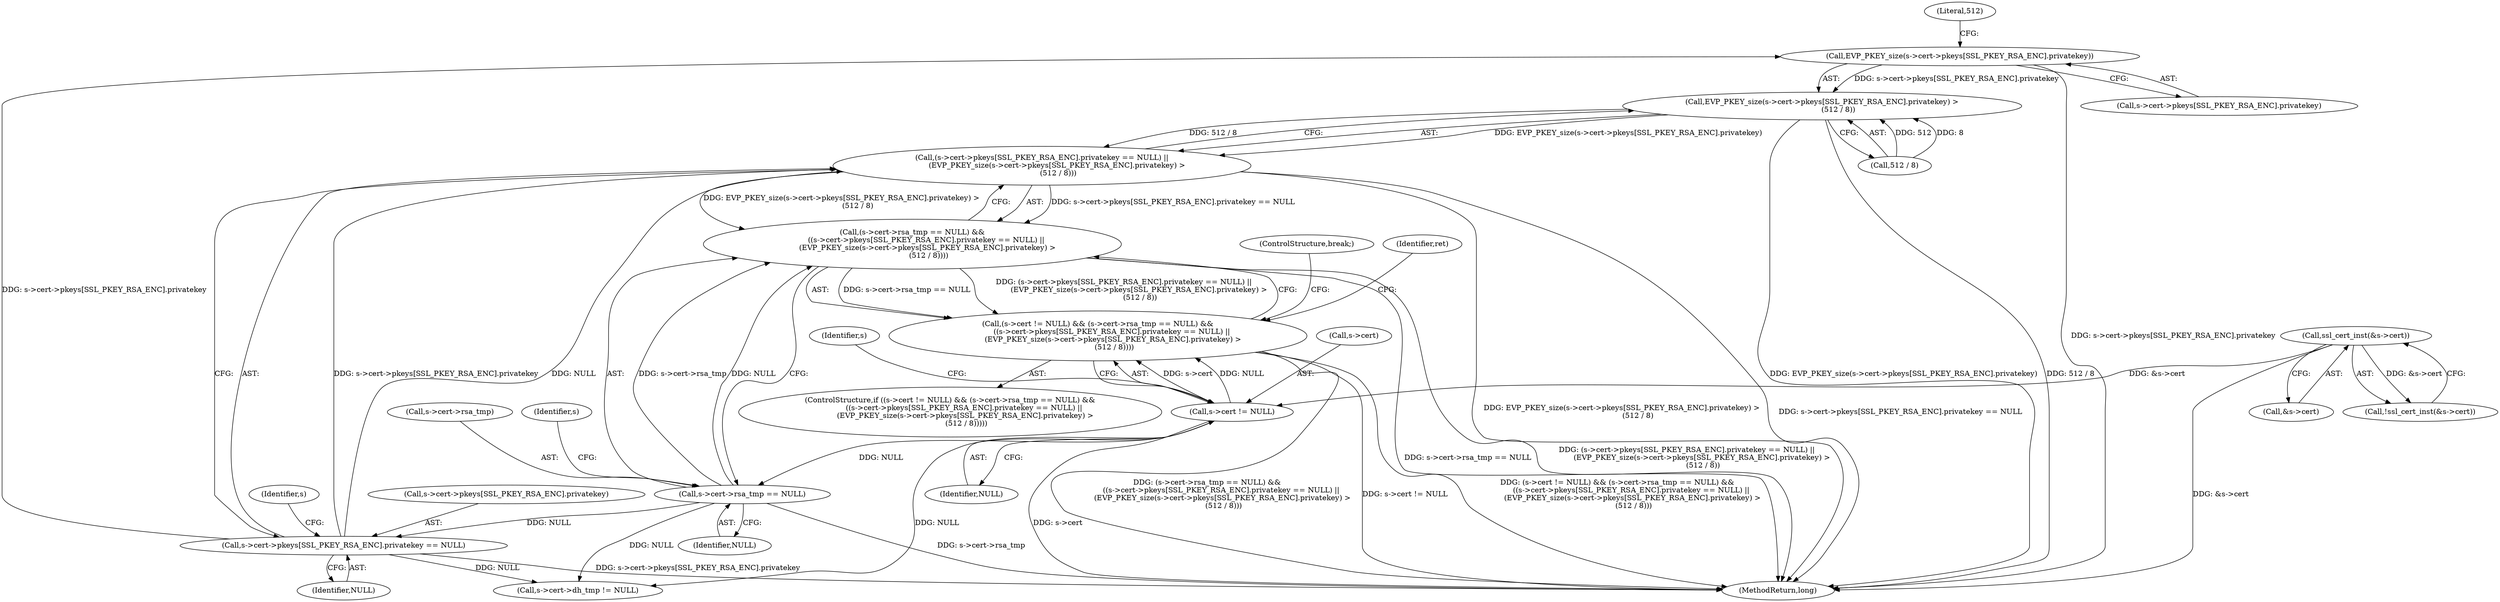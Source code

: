 digraph "0_openssl_c5b831f21d0d29d1e517d139d9d101763f60c9a2@pointer" {
"1000210" [label="(Call,EVP_PKEY_size(s->cert->pkeys[SSL_PKEY_RSA_ENC].privatekey))"];
"1000198" [label="(Call,s->cert->pkeys[SSL_PKEY_RSA_ENC].privatekey == NULL)"];
"1000190" [label="(Call,s->cert->rsa_tmp == NULL)"];
"1000184" [label="(Call,s->cert != NULL)"];
"1000113" [label="(Call,ssl_cert_inst(&s->cert))"];
"1000209" [label="(Call,EVP_PKEY_size(s->cert->pkeys[SSL_PKEY_RSA_ENC].privatekey) >\n              (512 / 8))"];
"1000197" [label="(Call,(s->cert->pkeys[SSL_PKEY_RSA_ENC].privatekey == NULL) ||\n             (EVP_PKEY_size(s->cert->pkeys[SSL_PKEY_RSA_ENC].privatekey) >\n              (512 / 8)))"];
"1000189" [label="(Call,(s->cert->rsa_tmp == NULL) &&\n            ((s->cert->pkeys[SSL_PKEY_RSA_ENC].privatekey == NULL) ||\n             (EVP_PKEY_size(s->cert->pkeys[SSL_PKEY_RSA_ENC].privatekey) >\n              (512 / 8))))"];
"1000183" [label="(Call,(s->cert != NULL) && (s->cert->rsa_tmp == NULL) &&\n            ((s->cert->pkeys[SSL_PKEY_RSA_ENC].privatekey == NULL) ||\n             (EVP_PKEY_size(s->cert->pkeys[SSL_PKEY_RSA_ENC].privatekey) >\n              (512 / 8))))"];
"1000226" [label="(ControlStructure,break;)"];
"1000208" [label="(Identifier,NULL)"];
"1000184" [label="(Call,s->cert != NULL)"];
"1000191" [label="(Call,s->cert->rsa_tmp)"];
"1000210" [label="(Call,EVP_PKEY_size(s->cert->pkeys[SSL_PKEY_RSA_ENC].privatekey))"];
"1000183" [label="(Call,(s->cert != NULL) && (s->cert->rsa_tmp == NULL) &&\n            ((s->cert->pkeys[SSL_PKEY_RSA_ENC].privatekey == NULL) ||\n             (EVP_PKEY_size(s->cert->pkeys[SSL_PKEY_RSA_ENC].privatekey) >\n              (512 / 8))))"];
"1000190" [label="(Call,s->cert->rsa_tmp == NULL)"];
"1000221" [label="(Literal,512)"];
"1000215" [label="(Identifier,s)"];
"1000112" [label="(Call,!ssl_cert_inst(&s->cert))"];
"1000203" [label="(Identifier,s)"];
"1000114" [label="(Call,&s->cert)"];
"1000193" [label="(Identifier,s)"];
"1000372" [label="(MethodReturn,long)"];
"1000185" [label="(Call,s->cert)"];
"1000349" [label="(Call,s->cert->dh_tmp != NULL)"];
"1000197" [label="(Call,(s->cert->pkeys[SSL_PKEY_RSA_ENC].privatekey == NULL) ||\n             (EVP_PKEY_size(s->cert->pkeys[SSL_PKEY_RSA_ENC].privatekey) >\n              (512 / 8)))"];
"1000209" [label="(Call,EVP_PKEY_size(s->cert->pkeys[SSL_PKEY_RSA_ENC].privatekey) >\n              (512 / 8))"];
"1000189" [label="(Call,(s->cert->rsa_tmp == NULL) &&\n            ((s->cert->pkeys[SSL_PKEY_RSA_ENC].privatekey == NULL) ||\n             (EVP_PKEY_size(s->cert->pkeys[SSL_PKEY_RSA_ENC].privatekey) >\n              (512 / 8))))"];
"1000220" [label="(Call,512 / 8)"];
"1000182" [label="(ControlStructure,if ((s->cert != NULL) && (s->cert->rsa_tmp == NULL) &&\n            ((s->cert->pkeys[SSL_PKEY_RSA_ENC].privatekey == NULL) ||\n             (EVP_PKEY_size(s->cert->pkeys[SSL_PKEY_RSA_ENC].privatekey) >\n              (512 / 8)))))"];
"1000198" [label="(Call,s->cert->pkeys[SSL_PKEY_RSA_ENC].privatekey == NULL)"];
"1000113" [label="(Call,ssl_cert_inst(&s->cert))"];
"1000199" [label="(Call,s->cert->pkeys[SSL_PKEY_RSA_ENC].privatekey)"];
"1000196" [label="(Identifier,NULL)"];
"1000188" [label="(Identifier,NULL)"];
"1000224" [label="(Identifier,ret)"];
"1000211" [label="(Call,s->cert->pkeys[SSL_PKEY_RSA_ENC].privatekey)"];
"1000210" -> "1000209"  [label="AST: "];
"1000210" -> "1000211"  [label="CFG: "];
"1000211" -> "1000210"  [label="AST: "];
"1000221" -> "1000210"  [label="CFG: "];
"1000210" -> "1000372"  [label="DDG: s->cert->pkeys[SSL_PKEY_RSA_ENC].privatekey"];
"1000210" -> "1000209"  [label="DDG: s->cert->pkeys[SSL_PKEY_RSA_ENC].privatekey"];
"1000198" -> "1000210"  [label="DDG: s->cert->pkeys[SSL_PKEY_RSA_ENC].privatekey"];
"1000198" -> "1000197"  [label="AST: "];
"1000198" -> "1000208"  [label="CFG: "];
"1000199" -> "1000198"  [label="AST: "];
"1000208" -> "1000198"  [label="AST: "];
"1000215" -> "1000198"  [label="CFG: "];
"1000197" -> "1000198"  [label="CFG: "];
"1000198" -> "1000372"  [label="DDG: s->cert->pkeys[SSL_PKEY_RSA_ENC].privatekey"];
"1000198" -> "1000197"  [label="DDG: s->cert->pkeys[SSL_PKEY_RSA_ENC].privatekey"];
"1000198" -> "1000197"  [label="DDG: NULL"];
"1000190" -> "1000198"  [label="DDG: NULL"];
"1000198" -> "1000349"  [label="DDG: NULL"];
"1000190" -> "1000189"  [label="AST: "];
"1000190" -> "1000196"  [label="CFG: "];
"1000191" -> "1000190"  [label="AST: "];
"1000196" -> "1000190"  [label="AST: "];
"1000203" -> "1000190"  [label="CFG: "];
"1000189" -> "1000190"  [label="CFG: "];
"1000190" -> "1000372"  [label="DDG: s->cert->rsa_tmp"];
"1000190" -> "1000189"  [label="DDG: s->cert->rsa_tmp"];
"1000190" -> "1000189"  [label="DDG: NULL"];
"1000184" -> "1000190"  [label="DDG: NULL"];
"1000190" -> "1000349"  [label="DDG: NULL"];
"1000184" -> "1000183"  [label="AST: "];
"1000184" -> "1000188"  [label="CFG: "];
"1000185" -> "1000184"  [label="AST: "];
"1000188" -> "1000184"  [label="AST: "];
"1000193" -> "1000184"  [label="CFG: "];
"1000183" -> "1000184"  [label="CFG: "];
"1000184" -> "1000372"  [label="DDG: s->cert"];
"1000184" -> "1000183"  [label="DDG: s->cert"];
"1000184" -> "1000183"  [label="DDG: NULL"];
"1000113" -> "1000184"  [label="DDG: &s->cert"];
"1000184" -> "1000349"  [label="DDG: NULL"];
"1000113" -> "1000112"  [label="AST: "];
"1000113" -> "1000114"  [label="CFG: "];
"1000114" -> "1000113"  [label="AST: "];
"1000112" -> "1000113"  [label="CFG: "];
"1000113" -> "1000372"  [label="DDG: &s->cert"];
"1000113" -> "1000112"  [label="DDG: &s->cert"];
"1000209" -> "1000197"  [label="AST: "];
"1000209" -> "1000220"  [label="CFG: "];
"1000220" -> "1000209"  [label="AST: "];
"1000197" -> "1000209"  [label="CFG: "];
"1000209" -> "1000372"  [label="DDG: EVP_PKEY_size(s->cert->pkeys[SSL_PKEY_RSA_ENC].privatekey)"];
"1000209" -> "1000372"  [label="DDG: 512 / 8"];
"1000209" -> "1000197"  [label="DDG: EVP_PKEY_size(s->cert->pkeys[SSL_PKEY_RSA_ENC].privatekey)"];
"1000209" -> "1000197"  [label="DDG: 512 / 8"];
"1000220" -> "1000209"  [label="DDG: 512"];
"1000220" -> "1000209"  [label="DDG: 8"];
"1000197" -> "1000189"  [label="AST: "];
"1000189" -> "1000197"  [label="CFG: "];
"1000197" -> "1000372"  [label="DDG: EVP_PKEY_size(s->cert->pkeys[SSL_PKEY_RSA_ENC].privatekey) >\n              (512 / 8)"];
"1000197" -> "1000372"  [label="DDG: s->cert->pkeys[SSL_PKEY_RSA_ENC].privatekey == NULL"];
"1000197" -> "1000189"  [label="DDG: s->cert->pkeys[SSL_PKEY_RSA_ENC].privatekey == NULL"];
"1000197" -> "1000189"  [label="DDG: EVP_PKEY_size(s->cert->pkeys[SSL_PKEY_RSA_ENC].privatekey) >\n              (512 / 8)"];
"1000189" -> "1000183"  [label="AST: "];
"1000183" -> "1000189"  [label="CFG: "];
"1000189" -> "1000372"  [label="DDG: s->cert->rsa_tmp == NULL"];
"1000189" -> "1000372"  [label="DDG: (s->cert->pkeys[SSL_PKEY_RSA_ENC].privatekey == NULL) ||\n             (EVP_PKEY_size(s->cert->pkeys[SSL_PKEY_RSA_ENC].privatekey) >\n              (512 / 8))"];
"1000189" -> "1000183"  [label="DDG: s->cert->rsa_tmp == NULL"];
"1000189" -> "1000183"  [label="DDG: (s->cert->pkeys[SSL_PKEY_RSA_ENC].privatekey == NULL) ||\n             (EVP_PKEY_size(s->cert->pkeys[SSL_PKEY_RSA_ENC].privatekey) >\n              (512 / 8))"];
"1000183" -> "1000182"  [label="AST: "];
"1000224" -> "1000183"  [label="CFG: "];
"1000226" -> "1000183"  [label="CFG: "];
"1000183" -> "1000372"  [label="DDG: (s->cert->rsa_tmp == NULL) &&\n            ((s->cert->pkeys[SSL_PKEY_RSA_ENC].privatekey == NULL) ||\n             (EVP_PKEY_size(s->cert->pkeys[SSL_PKEY_RSA_ENC].privatekey) >\n              (512 / 8)))"];
"1000183" -> "1000372"  [label="DDG: s->cert != NULL"];
"1000183" -> "1000372"  [label="DDG: (s->cert != NULL) && (s->cert->rsa_tmp == NULL) &&\n            ((s->cert->pkeys[SSL_PKEY_RSA_ENC].privatekey == NULL) ||\n             (EVP_PKEY_size(s->cert->pkeys[SSL_PKEY_RSA_ENC].privatekey) >\n              (512 / 8)))"];
}
